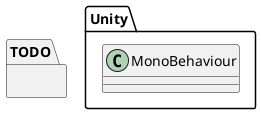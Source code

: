 @startuml "Pooling UML"

package Unity {
    class MonoBehaviour {
    
    }
}

package TODO {

}

@enduml